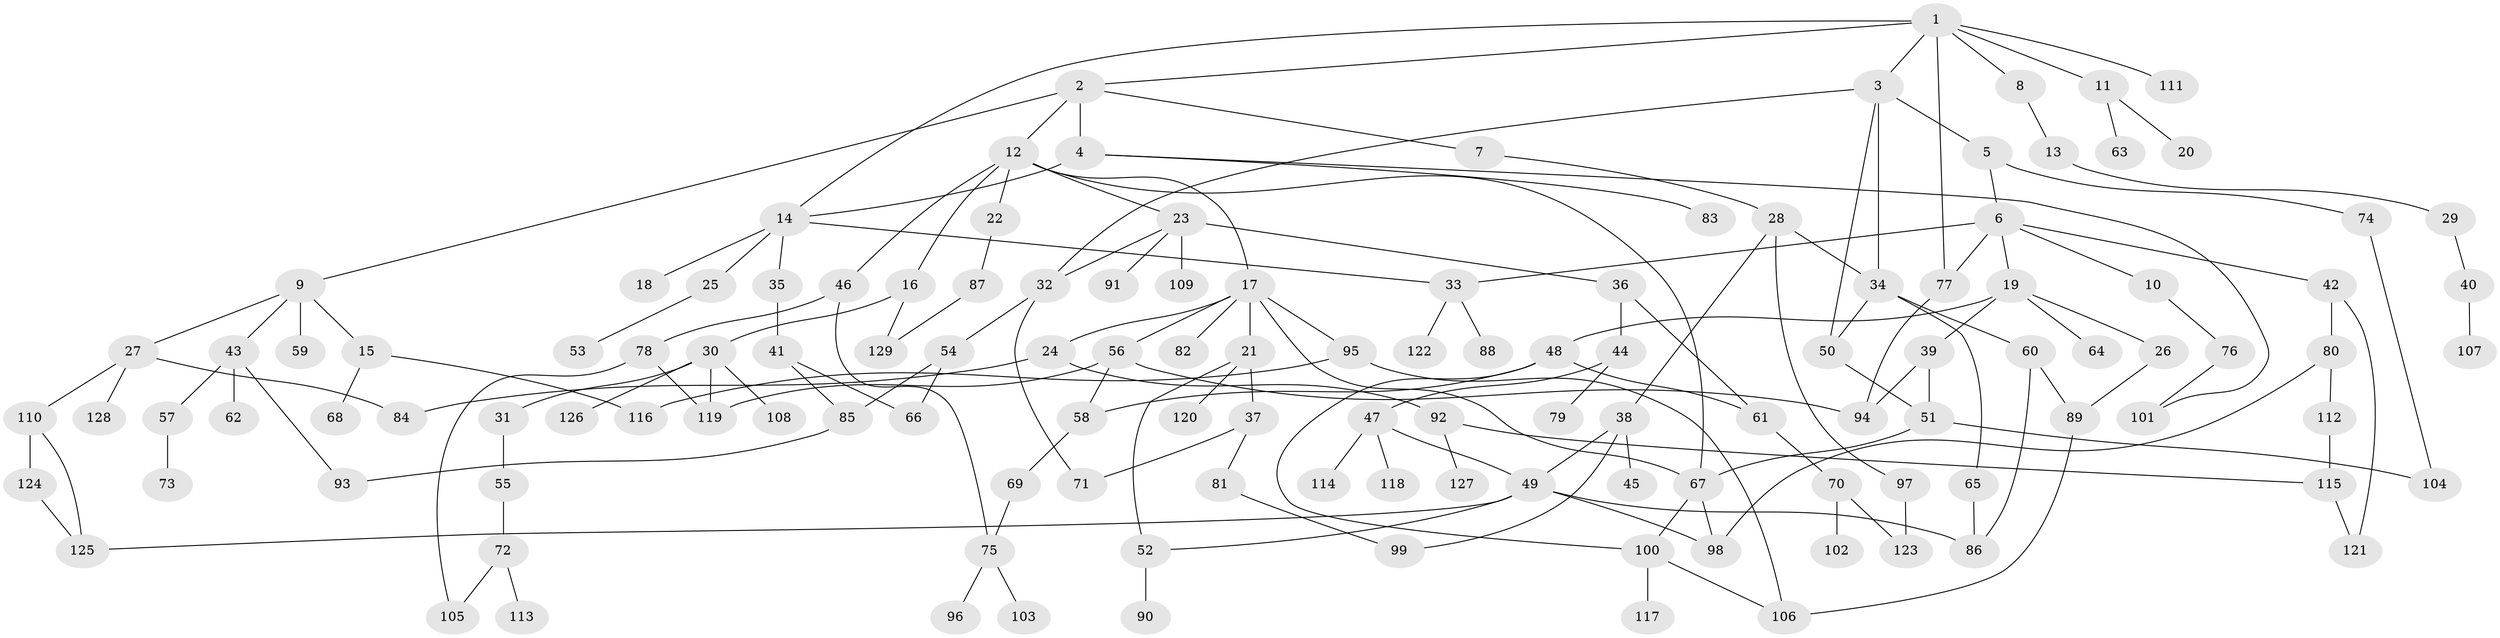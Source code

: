 // coarse degree distribution, {5: 0.10256410256410256, 1: 0.1282051282051282, 9: 0.02564102564102564, 4: 0.1794871794871795, 2: 0.23076923076923078, 3: 0.20512820512820512, 7: 0.05128205128205128, 6: 0.07692307692307693}
// Generated by graph-tools (version 1.1) at 2025/36/03/04/25 23:36:07]
// undirected, 129 vertices, 170 edges
graph export_dot {
  node [color=gray90,style=filled];
  1;
  2;
  3;
  4;
  5;
  6;
  7;
  8;
  9;
  10;
  11;
  12;
  13;
  14;
  15;
  16;
  17;
  18;
  19;
  20;
  21;
  22;
  23;
  24;
  25;
  26;
  27;
  28;
  29;
  30;
  31;
  32;
  33;
  34;
  35;
  36;
  37;
  38;
  39;
  40;
  41;
  42;
  43;
  44;
  45;
  46;
  47;
  48;
  49;
  50;
  51;
  52;
  53;
  54;
  55;
  56;
  57;
  58;
  59;
  60;
  61;
  62;
  63;
  64;
  65;
  66;
  67;
  68;
  69;
  70;
  71;
  72;
  73;
  74;
  75;
  76;
  77;
  78;
  79;
  80;
  81;
  82;
  83;
  84;
  85;
  86;
  87;
  88;
  89;
  90;
  91;
  92;
  93;
  94;
  95;
  96;
  97;
  98;
  99;
  100;
  101;
  102;
  103;
  104;
  105;
  106;
  107;
  108;
  109;
  110;
  111;
  112;
  113;
  114;
  115;
  116;
  117;
  118;
  119;
  120;
  121;
  122;
  123;
  124;
  125;
  126;
  127;
  128;
  129;
  1 -- 2;
  1 -- 3;
  1 -- 8;
  1 -- 11;
  1 -- 14;
  1 -- 111;
  1 -- 77;
  2 -- 4;
  2 -- 7;
  2 -- 9;
  2 -- 12;
  3 -- 5;
  3 -- 32;
  3 -- 34;
  3 -- 50;
  4 -- 83;
  4 -- 101;
  4 -- 14;
  5 -- 6;
  5 -- 74;
  6 -- 10;
  6 -- 19;
  6 -- 33;
  6 -- 42;
  6 -- 77;
  7 -- 28;
  8 -- 13;
  9 -- 15;
  9 -- 27;
  9 -- 43;
  9 -- 59;
  10 -- 76;
  11 -- 20;
  11 -- 63;
  12 -- 16;
  12 -- 17;
  12 -- 22;
  12 -- 23;
  12 -- 46;
  12 -- 67;
  13 -- 29;
  14 -- 18;
  14 -- 25;
  14 -- 35;
  14 -- 33;
  15 -- 68;
  15 -- 116;
  16 -- 30;
  16 -- 129;
  17 -- 21;
  17 -- 24;
  17 -- 56;
  17 -- 67;
  17 -- 82;
  17 -- 95;
  19 -- 26;
  19 -- 39;
  19 -- 48;
  19 -- 64;
  21 -- 37;
  21 -- 120;
  21 -- 52;
  22 -- 87;
  23 -- 36;
  23 -- 91;
  23 -- 109;
  23 -- 32;
  24 -- 84;
  24 -- 92;
  25 -- 53;
  26 -- 89;
  27 -- 110;
  27 -- 128;
  27 -- 84;
  28 -- 34;
  28 -- 38;
  28 -- 97;
  29 -- 40;
  30 -- 31;
  30 -- 108;
  30 -- 126;
  30 -- 119;
  31 -- 55;
  32 -- 54;
  32 -- 71;
  33 -- 88;
  33 -- 122;
  34 -- 50;
  34 -- 60;
  34 -- 65;
  35 -- 41;
  36 -- 44;
  36 -- 61;
  37 -- 81;
  37 -- 71;
  38 -- 45;
  38 -- 49;
  38 -- 99;
  39 -- 51;
  39 -- 94;
  40 -- 107;
  41 -- 85;
  41 -- 66;
  42 -- 80;
  42 -- 121;
  43 -- 57;
  43 -- 62;
  43 -- 93;
  44 -- 47;
  44 -- 79;
  46 -- 78;
  46 -- 75;
  47 -- 49;
  47 -- 114;
  47 -- 118;
  48 -- 61;
  48 -- 100;
  48 -- 58;
  49 -- 52;
  49 -- 98;
  49 -- 125;
  49 -- 86;
  50 -- 51;
  51 -- 104;
  51 -- 67;
  52 -- 90;
  54 -- 66;
  54 -- 85;
  55 -- 72;
  56 -- 58;
  56 -- 119;
  56 -- 94;
  57 -- 73;
  58 -- 69;
  60 -- 86;
  60 -- 89;
  61 -- 70;
  65 -- 86;
  67 -- 100;
  67 -- 98;
  69 -- 75;
  70 -- 102;
  70 -- 123;
  72 -- 105;
  72 -- 113;
  74 -- 104;
  75 -- 96;
  75 -- 103;
  76 -- 101;
  77 -- 94;
  78 -- 119;
  78 -- 105;
  80 -- 112;
  80 -- 98;
  81 -- 99;
  85 -- 93;
  87 -- 129;
  89 -- 106;
  92 -- 115;
  92 -- 127;
  95 -- 106;
  95 -- 116;
  97 -- 123;
  100 -- 117;
  100 -- 106;
  110 -- 124;
  110 -- 125;
  112 -- 115;
  115 -- 121;
  124 -- 125;
}
